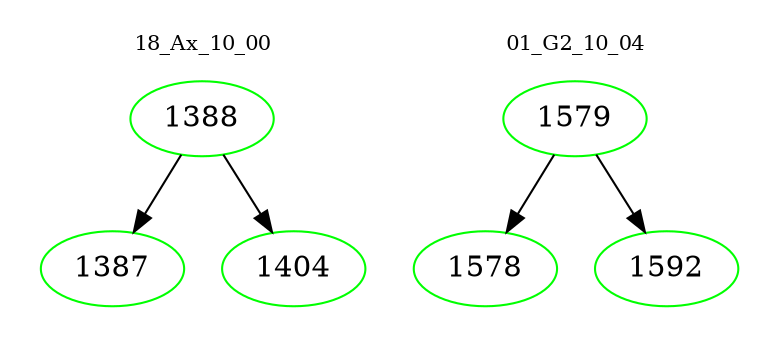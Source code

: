 digraph{
subgraph cluster_0 {
color = white
label = "18_Ax_10_00";
fontsize=10;
T0_1388 [label="1388", color="green"]
T0_1388 -> T0_1387 [color="black"]
T0_1387 [label="1387", color="green"]
T0_1388 -> T0_1404 [color="black"]
T0_1404 [label="1404", color="green"]
}
subgraph cluster_1 {
color = white
label = "01_G2_10_04";
fontsize=10;
T1_1579 [label="1579", color="green"]
T1_1579 -> T1_1578 [color="black"]
T1_1578 [label="1578", color="green"]
T1_1579 -> T1_1592 [color="black"]
T1_1592 [label="1592", color="green"]
}
}
